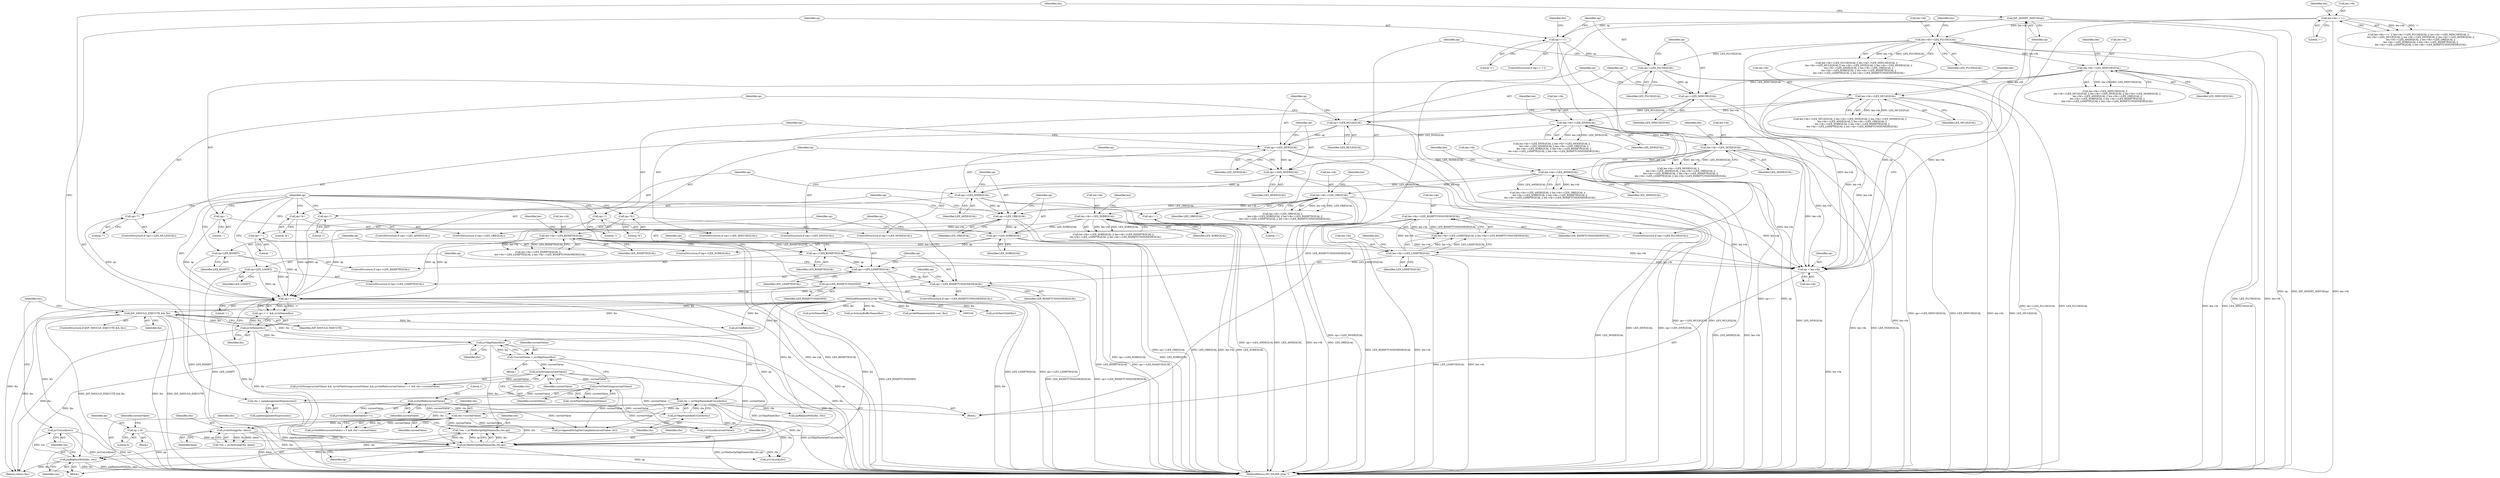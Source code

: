 digraph "0_Espruino_bf4416ab9129ee3afd56739ea4e3cd0da5484b6b@pointer" {
"1000378" [label="(Call,jsvUnLock(res))"];
"1000375" [label="(Call,jspReplaceWith(lhs, res))"];
"1000371" [label="(Call,jsvMathsOpSkipNames(lhs,rhs,op))"];
"1000330" [label="(Call,jsvSkipName(lhs))"];
"1000197" [label="(Call,JSP_SHOULD_EXECUTE && lhs)"];
"1000105" [label="(MethodParameterIn,JsVar *lhs)"];
"1000324" [label="(Call,jsvIsName(lhs))"];
"1000352" [label="(Call,jsvAsString(rhs, false))"];
"1000192" [label="(Call,rhs = jsvSkipNameAndUnLock(rhs))"];
"1000194" [label="(Call,jsvSkipNameAndUnLock(rhs))"];
"1000189" [label="(Call,rhs = jspeAssignmentExpression())"];
"1000345" [label="(Call,rhs!=currentValue)"];
"1000342" [label="(Call,jsvGetRefs(currentValue))"];
"1000338" [label="(Call,jsvIsFlatString(currentValue))"];
"1000334" [label="(Call,jsvIsString(currentValue))"];
"1000328" [label="(Call,*currentValue = jsvSkipName(lhs))"];
"1000360" [label="(Call,op = 0)"];
"1000321" [label="(Call,op=='+')"];
"1000308" [label="(Call,op=LEX_LSHIFT)"];
"1000252" [label="(Call,op='*')"];
"1000292" [label="(Call,op='^')"];
"1000268" [label="(Call,op='%')"];
"1000300" [label="(Call,op=LEX_RSHIFT)"];
"1000276" [label="(Call,op='&')"];
"1000260" [label="(Call,op='/')"];
"1000244" [label="(Call,op='-')"];
"1000313" [label="(Call,op==LEX_RSHIFTUNSIGNEDEQUAL)"];
"1000305" [label="(Call,op==LEX_LSHIFTEQUAL)"];
"1000297" [label="(Call,op==LEX_RSHIFTEQUAL)"];
"1000289" [label="(Call,op==LEX_XOREQUAL)"];
"1000281" [label="(Call,op==LEX_OREQUAL)"];
"1000273" [label="(Call,op==LEX_ANDEQUAL)"];
"1000265" [label="(Call,op==LEX_MODEQUAL)"];
"1000257" [label="(Call,op==LEX_DIVEQUAL)"];
"1000249" [label="(Call,op==LEX_MULEQUAL)"];
"1000241" [label="(Call,op==LEX_MINUSEQUAL)"];
"1000233" [label="(Call,op==LEX_PLUSEQUAL)"];
"1000202" [label="(Call,op=='=')"];
"1000187" [label="(Call,JSP_ASSERT_MATCH(op))"];
"1000182" [label="(Call,op = lex->tk)"];
"1000163" [label="(Call,lex->tk==LEX_RSHIFTEQUAL)"];
"1000157" [label="(Call,lex->tk==LEX_XOREQUAL)"];
"1000151" [label="(Call,lex->tk==LEX_OREQUAL)"];
"1000145" [label="(Call,lex->tk==LEX_ANDEQUAL)"];
"1000139" [label="(Call,lex->tk==LEX_MODEQUAL)"];
"1000133" [label="(Call,lex->tk==LEX_DIVEQUAL)"];
"1000127" [label="(Call,lex->tk==LEX_MULEQUAL)"];
"1000121" [label="(Call,lex->tk==LEX_MINUSEQUAL)"];
"1000115" [label="(Call,lex->tk==LEX_PLUSEQUAL)"];
"1000109" [label="(Call,lex->tk=='=')"];
"1000169" [label="(Call,lex->tk==LEX_LSHIFTEQUAL)"];
"1000174" [label="(Call,lex->tk==LEX_RSHIFTUNSIGNEDEQUAL)"];
"1000316" [label="(Call,op=LEX_RSHIFTUNSIGNED)"];
"1000236" [label="(Call,op='+')"];
"1000284" [label="(Call,op='|')"];
"1000369" [label="(Call,*res = jsvMathsOpSkipNames(lhs,rhs,op))"];
"1000292" [label="(Call,op='^')"];
"1000182" [label="(Call,op = lex->tk)"];
"1000242" [label="(Identifier,op)"];
"1000326" [label="(Block,)"];
"1000243" [label="(Identifier,LEX_MINUSEQUAL)"];
"1000128" [label="(Call,lex->tk)"];
"1000220" [label="(Call,jsvIsNewChild(lhs))"];
"1000315" [label="(Identifier,LEX_RSHIFTUNSIGNEDEQUAL)"];
"1000258" [label="(Identifier,op)"];
"1000362" [label="(Literal,0)"];
"1000314" [label="(Identifier,op)"];
"1000151" [label="(Call,lex->tk==LEX_OREQUAL)"];
"1000273" [label="(Call,op==LEX_ANDEQUAL)"];
"1000257" [label="(Call,op==LEX_DIVEQUAL)"];
"1000232" [label="(ControlStructure,if (op==LEX_PLUSEQUAL))"];
"1000137" [label="(Identifier,LEX_DIVEQUAL)"];
"1000270" [label="(Literal,'%')"];
"1000381" [label="(Identifier,rhs)"];
"1000373" [label="(Identifier,rhs)"];
"1000380" [label="(Call,jsvUnLock(rhs))"];
"1000301" [label="(Identifier,op)"];
"1000277" [label="(Identifier,op)"];
"1000141" [label="(Identifier,lex)"];
"1000117" [label="(Identifier,lex)"];
"1000210" [label="(Identifier,lhs)"];
"1000156" [label="(Call,lex->tk==LEX_XOREQUAL || lex->tk==LEX_RSHIFTEQUAL ||\n      lex->tk==LEX_LSHIFTEQUAL || lex->tk==LEX_RSHIFTUNSIGNEDEQUAL)"];
"1000290" [label="(Identifier,op)"];
"1000346" [label="(Identifier,rhs)"];
"1000211" [label="(Call,jsvIsName(lhs))"];
"1000146" [label="(Call,lex->tk)"];
"1000217" [label="(Call,jsvIsArrayBufferName(lhs))"];
"1000178" [label="(Identifier,LEX_RSHIFTUNSIGNEDEQUAL)"];
"1000240" [label="(ControlStructure,if (op==LEX_MINUSEQUAL))"];
"1000344" [label="(Literal,1)"];
"1000162" [label="(Call,lex->tk==LEX_RSHIFTEQUAL ||\n      lex->tk==LEX_LSHIFTEQUAL || lex->tk==LEX_RSHIFTUNSIGNEDEQUAL)"];
"1000265" [label="(Call,op==LEX_MODEQUAL)"];
"1000304" [label="(ControlStructure,if (op==LEX_LSHIFTEQUAL))"];
"1000275" [label="(Identifier,LEX_ANDEQUAL)"];
"1000233" [label="(Call,op==LEX_PLUSEQUAL)"];
"1000241" [label="(Call,op==LEX_MINUSEQUAL)"];
"1000116" [label="(Call,lex->tk)"];
"1000195" [label="(Identifier,rhs)"];
"1000115" [label="(Call,lex->tk==LEX_PLUSEQUAL)"];
"1000179" [label="(Block,)"];
"1000306" [label="(Identifier,op)"];
"1000176" [label="(Identifier,lex)"];
"1000313" [label="(Call,op==LEX_RSHIFTUNSIGNEDEQUAL)"];
"1000132" [label="(Call,lex->tk==LEX_DIVEQUAL || lex->tk==LEX_MODEQUAL ||\n      lex->tk==LEX_ANDEQUAL || lex->tk==LEX_OREQUAL ||\n      lex->tk==LEX_XOREQUAL || lex->tk==LEX_RSHIFTEQUAL ||\n      lex->tk==LEX_LSHIFTEQUAL || lex->tk==LEX_RSHIFTUNSIGNEDEQUAL)"];
"1000114" [label="(Call,lex->tk==LEX_PLUSEQUAL || lex->tk==LEX_MINUSEQUAL ||\n      lex->tk==LEX_MULEQUAL || lex->tk==LEX_DIVEQUAL || lex->tk==LEX_MODEQUAL ||\n      lex->tk==LEX_ANDEQUAL || lex->tk==LEX_OREQUAL ||\n      lex->tk==LEX_XOREQUAL || lex->tk==LEX_RSHIFTEQUAL ||\n      lex->tk==LEX_LSHIFTEQUAL || lex->tk==LEX_RSHIFTUNSIGNEDEQUAL)"];
"1000170" [label="(Call,lex->tk)"];
"1000145" [label="(Call,lex->tk==LEX_ANDEQUAL)"];
"1000209" [label="(Call,jsvGetRefs(lhs))"];
"1000234" [label="(Identifier,op)"];
"1000328" [label="(Call,*currentValue = jsvSkipName(lhs))"];
"1000379" [label="(Identifier,res)"];
"1000352" [label="(Call,jsvAsString(rhs, false))"];
"1000236" [label="(Call,op='+')"];
"1000123" [label="(Identifier,lex)"];
"1000227" [label="(Call,jspReplaceWith(lhs, rhs))"];
"1000144" [label="(Call,lex->tk==LEX_ANDEQUAL || lex->tk==LEX_OREQUAL ||\n      lex->tk==LEX_XOREQUAL || lex->tk==LEX_RSHIFTEQUAL ||\n      lex->tk==LEX_LSHIFTEQUAL || lex->tk==LEX_RSHIFTUNSIGNEDEQUAL)"];
"1000325" [label="(Identifier,lhs)"];
"1000126" [label="(Call,lex->tk==LEX_MULEQUAL || lex->tk==LEX_DIVEQUAL || lex->tk==LEX_MODEQUAL ||\n      lex->tk==LEX_ANDEQUAL || lex->tk==LEX_OREQUAL ||\n      lex->tk==LEX_XOREQUAL || lex->tk==LEX_RSHIFTEQUAL ||\n      lex->tk==LEX_LSHIFTEQUAL || lex->tk==LEX_RSHIFTUNSIGNEDEQUAL)"];
"1000321" [label="(Call,op=='+')"];
"1000334" [label="(Call,jsvIsString(currentValue))"];
"1000335" [label="(Identifier,currentValue)"];
"1000367" [label="(Block,)"];
"1000252" [label="(Call,op='*')"];
"1000371" [label="(Call,jsvMathsOpSkipNames(lhs,rhs,op))"];
"1000331" [label="(Identifier,lhs)"];
"1000256" [label="(ControlStructure,if (op==LEX_DIVEQUAL))"];
"1000297" [label="(Call,op==LEX_RSHIFTEQUAL)"];
"1000291" [label="(Identifier,LEX_XOREQUAL)"];
"1000167" [label="(Identifier,LEX_RSHIFTEQUAL)"];
"1000143" [label="(Identifier,LEX_MODEQUAL)"];
"1000248" [label="(ControlStructure,if (op==LEX_MULEQUAL))"];
"1000109" [label="(Call,lex->tk=='=')"];
"1000171" [label="(Identifier,lex)"];
"1000323" [label="(Literal,'+')"];
"1000189" [label="(Call,rhs = jspeAssignmentExpression())"];
"1000251" [label="(Identifier,LEX_MULEQUAL)"];
"1000340" [label="(Call,jsvGetRefs(currentValue)==1 && rhs!=currentValue)"];
"1000120" [label="(Call,lex->tk==LEX_MINUSEQUAL ||\n      lex->tk==LEX_MULEQUAL || lex->tk==LEX_DIVEQUAL || lex->tk==LEX_MODEQUAL ||\n      lex->tk==LEX_ANDEQUAL || lex->tk==LEX_OREQUAL ||\n      lex->tk==LEX_XOREQUAL || lex->tk==LEX_RSHIFTEQUAL ||\n      lex->tk==LEX_LSHIFTEQUAL || lex->tk==LEX_RSHIFTUNSIGNEDEQUAL)"];
"1000161" [label="(Identifier,LEX_XOREQUAL)"];
"1000164" [label="(Call,lex->tk)"];
"1000119" [label="(Identifier,LEX_PLUSEQUAL)"];
"1000309" [label="(Identifier,op)"];
"1000308" [label="(Call,op=LEX_LSHIFT)"];
"1000169" [label="(Call,lex->tk==LEX_LSHIFTEQUAL)"];
"1000264" [label="(ControlStructure,if (op==LEX_MODEQUAL))"];
"1000245" [label="(Identifier,op)"];
"1000375" [label="(Call,jspReplaceWith(lhs, res))"];
"1000341" [label="(Call,jsvGetRefs(currentValue)==1)"];
"1000168" [label="(Call,lex->tk==LEX_LSHIFTEQUAL || lex->tk==LEX_RSHIFTUNSIGNEDEQUAL)"];
"1000149" [label="(Identifier,LEX_ANDEQUAL)"];
"1000244" [label="(Call,op='-')"];
"1000272" [label="(ControlStructure,if (op==LEX_ANDEQUAL))"];
"1000288" [label="(ControlStructure,if (op==LEX_XOREQUAL))"];
"1000192" [label="(Call,rhs = jsvSkipNameAndUnLock(rhs))"];
"1000343" [label="(Identifier,currentValue)"];
"1000260" [label="(Call,op='/')"];
"1000361" [label="(Identifier,op)"];
"1000378" [label="(Call,jsvUnLock(res))"];
"1000310" [label="(Identifier,LEX_LSHIFT)"];
"1000318" [label="(Identifier,LEX_RSHIFTUNSIGNED)"];
"1000296" [label="(ControlStructure,if (op==LEX_RSHIFTEQUAL))"];
"1000285" [label="(Identifier,op)"];
"1000348" [label="(Block,)"];
"1000175" [label="(Call,lex->tk)"];
"1000250" [label="(Identifier,op)"];
"1000370" [label="(Identifier,res)"];
"1000330" [label="(Call,jsvSkipName(lhs))"];
"1000345" [label="(Call,rhs!=currentValue)"];
"1000122" [label="(Call,lex->tk)"];
"1000281" [label="(Call,op==LEX_OREQUAL)"];
"1000294" [label="(Literal,'^')"];
"1000360" [label="(Call,op = 0)"];
"1000372" [label="(Identifier,lhs)"];
"1000222" [label="(Call,jsvAddName(execInfo.root, lhs))"];
"1000249" [label="(Call,op==LEX_MULEQUAL)"];
"1000157" [label="(Call,lex->tk==LEX_XOREQUAL)"];
"1000155" [label="(Identifier,LEX_OREQUAL)"];
"1000204" [label="(Literal,'=')"];
"1000110" [label="(Call,lex->tk)"];
"1000305" [label="(Call,op==LEX_LSHIFTEQUAL)"];
"1000190" [label="(Identifier,rhs)"];
"1000337" [label="(Call,!jsvIsFlatString(currentValue))"];
"1000147" [label="(Identifier,lex)"];
"1000108" [label="(Call,lex->tk=='=' || lex->tk==LEX_PLUSEQUAL || lex->tk==LEX_MINUSEQUAL ||\n      lex->tk==LEX_MULEQUAL || lex->tk==LEX_DIVEQUAL || lex->tk==LEX_MODEQUAL ||\n      lex->tk==LEX_ANDEQUAL || lex->tk==LEX_OREQUAL ||\n      lex->tk==LEX_XOREQUAL || lex->tk==LEX_RSHIFTEQUAL ||\n      lex->tk==LEX_LSHIFTEQUAL || lex->tk==LEX_RSHIFTUNSIGNEDEQUAL)"];
"1000354" [label="(Identifier,false)"];
"1000289" [label="(Call,op==LEX_XOREQUAL)"];
"1000320" [label="(Call,op=='+' && jsvIsName(lhs))"];
"1000376" [label="(Identifier,lhs)"];
"1000299" [label="(Identifier,LEX_RSHIFTEQUAL)"];
"1000183" [label="(Identifier,op)"];
"1000300" [label="(Call,op=LEX_RSHIFT)"];
"1000133" [label="(Call,lex->tk==LEX_DIVEQUAL)"];
"1000153" [label="(Identifier,lex)"];
"1000131" [label="(Identifier,LEX_MULEQUAL)"];
"1000127" [label="(Call,lex->tk==LEX_MULEQUAL)"];
"1000282" [label="(Identifier,op)"];
"1000347" [label="(Identifier,currentValue)"];
"1000329" [label="(Identifier,currentValue)"];
"1000253" [label="(Identifier,op)"];
"1000338" [label="(Call,jsvIsFlatString(currentValue))"];
"1000269" [label="(Identifier,op)"];
"1000268" [label="(Call,op='%')"];
"1000283" [label="(Identifier,LEX_OREQUAL)"];
"1000274" [label="(Identifier,op)"];
"1000280" [label="(ControlStructure,if (op==LEX_OREQUAL))"];
"1000174" [label="(Call,lex->tk==LEX_RSHIFTUNSIGNEDEQUAL)"];
"1000152" [label="(Call,lex->tk)"];
"1000134" [label="(Call,lex->tk)"];
"1000276" [label="(Call,op='&')"];
"1000317" [label="(Identifier,op)"];
"1000105" [label="(MethodParameterIn,JsVar *lhs)"];
"1000150" [label="(Call,lex->tk==LEX_OREQUAL ||\n      lex->tk==LEX_XOREQUAL || lex->tk==LEX_RSHIFTEQUAL ||\n      lex->tk==LEX_LSHIFTEQUAL || lex->tk==LEX_RSHIFTUNSIGNEDEQUAL)"];
"1000259" [label="(Identifier,LEX_DIVEQUAL)"];
"1000158" [label="(Call,lex->tk)"];
"1000262" [label="(Literal,'/')"];
"1000121" [label="(Call,lex->tk==LEX_MINUSEQUAL)"];
"1000384" [label="(MethodReturn,NO_INLINE JsVar *)"];
"1000342" [label="(Call,jsvGetRefs(currentValue))"];
"1000324" [label="(Call,jsvIsName(lhs))"];
"1000364" [label="(Identifier,currentValue)"];
"1000369" [label="(Call,*res = jsvMathsOpSkipNames(lhs,rhs,op))"];
"1000254" [label="(Literal,'*')"];
"1000278" [label="(Literal,'&')"];
"1000197" [label="(Call,JSP_SHOULD_EXECUTE && lhs)"];
"1000139" [label="(Call,lex->tk==LEX_MODEQUAL)"];
"1000188" [label="(Identifier,op)"];
"1000382" [label="(Return,return lhs;)"];
"1000198" [label="(Identifier,JSP_SHOULD_EXECUTE)"];
"1000307" [label="(Identifier,LEX_LSHIFTEQUAL)"];
"1000196" [label="(ControlStructure,if (JSP_SHOULD_EXECUTE && lhs))"];
"1000355" [label="(Call,jsvAppendStringVarComplete(currentValue, str))"];
"1000374" [label="(Identifier,op)"];
"1000316" [label="(Call,op=LEX_RSHIFTUNSIGNED)"];
"1000246" [label="(Literal,'-')"];
"1000267" [label="(Identifier,LEX_MODEQUAL)"];
"1000191" [label="(Call,jspeAssignmentExpression())"];
"1000194" [label="(Call,jsvSkipNameAndUnLock(rhs))"];
"1000284" [label="(Call,op='|')"];
"1000140" [label="(Call,lex->tk)"];
"1000165" [label="(Identifier,lex)"];
"1000286" [label="(Literal,'|')"];
"1000113" [label="(Literal,'=')"];
"1000184" [label="(Call,lex->tk)"];
"1000353" [label="(Identifier,rhs)"];
"1000138" [label="(Call,lex->tk==LEX_MODEQUAL ||\n      lex->tk==LEX_ANDEQUAL || lex->tk==LEX_OREQUAL ||\n      lex->tk==LEX_XOREQUAL || lex->tk==LEX_RSHIFTEQUAL ||\n      lex->tk==LEX_LSHIFTEQUAL || lex->tk==LEX_RSHIFTUNSIGNEDEQUAL)"];
"1000135" [label="(Identifier,lex)"];
"1000203" [label="(Identifier,op)"];
"1000298" [label="(Identifier,op)"];
"1000312" [label="(ControlStructure,if (op==LEX_RSHIFTUNSIGNEDEQUAL))"];
"1000237" [label="(Identifier,op)"];
"1000129" [label="(Identifier,lex)"];
"1000266" [label="(Identifier,op)"];
"1000159" [label="(Identifier,lex)"];
"1000187" [label="(Call,JSP_ASSERT_MATCH(op))"];
"1000125" [label="(Identifier,LEX_MINUSEQUAL)"];
"1000377" [label="(Identifier,res)"];
"1000293" [label="(Identifier,op)"];
"1000322" [label="(Identifier,op)"];
"1000163" [label="(Call,lex->tk==LEX_RSHIFTEQUAL)"];
"1000235" [label="(Identifier,LEX_PLUSEQUAL)"];
"1000202" [label="(Call,op=='=')"];
"1000350" [label="(Call,*str = jsvAsString(rhs, false))"];
"1000238" [label="(Literal,'+')"];
"1000201" [label="(ControlStructure,if (op=='='))"];
"1000261" [label="(Identifier,op)"];
"1000333" [label="(Call,jsvIsString(currentValue) && !jsvIsFlatString(currentValue) && jsvGetRefs(currentValue)==1 && rhs!=currentValue)"];
"1000173" [label="(Identifier,LEX_LSHIFTEQUAL)"];
"1000339" [label="(Identifier,currentValue)"];
"1000199" [label="(Identifier,lhs)"];
"1000193" [label="(Identifier,rhs)"];
"1000363" [label="(Call,jsvUnLock(currentValue))"];
"1000302" [label="(Identifier,LEX_RSHIFT)"];
"1000378" -> "1000367"  [label="AST: "];
"1000378" -> "1000379"  [label="CFG: "];
"1000379" -> "1000378"  [label="AST: "];
"1000381" -> "1000378"  [label="CFG: "];
"1000378" -> "1000384"  [label="DDG: res"];
"1000378" -> "1000384"  [label="DDG: jsvUnLock(res)"];
"1000375" -> "1000378"  [label="DDG: res"];
"1000375" -> "1000367"  [label="AST: "];
"1000375" -> "1000377"  [label="CFG: "];
"1000376" -> "1000375"  [label="AST: "];
"1000377" -> "1000375"  [label="AST: "];
"1000379" -> "1000375"  [label="CFG: "];
"1000375" -> "1000384"  [label="DDG: lhs"];
"1000375" -> "1000384"  [label="DDG: jspReplaceWith(lhs, res)"];
"1000371" -> "1000375"  [label="DDG: lhs"];
"1000105" -> "1000375"  [label="DDG: lhs"];
"1000369" -> "1000375"  [label="DDG: res"];
"1000375" -> "1000382"  [label="DDG: lhs"];
"1000371" -> "1000369"  [label="AST: "];
"1000371" -> "1000374"  [label="CFG: "];
"1000372" -> "1000371"  [label="AST: "];
"1000373" -> "1000371"  [label="AST: "];
"1000374" -> "1000371"  [label="AST: "];
"1000369" -> "1000371"  [label="CFG: "];
"1000371" -> "1000384"  [label="DDG: op"];
"1000371" -> "1000369"  [label="DDG: lhs"];
"1000371" -> "1000369"  [label="DDG: rhs"];
"1000371" -> "1000369"  [label="DDG: op"];
"1000330" -> "1000371"  [label="DDG: lhs"];
"1000197" -> "1000371"  [label="DDG: lhs"];
"1000324" -> "1000371"  [label="DDG: lhs"];
"1000105" -> "1000371"  [label="DDG: lhs"];
"1000352" -> "1000371"  [label="DDG: rhs"];
"1000192" -> "1000371"  [label="DDG: rhs"];
"1000345" -> "1000371"  [label="DDG: rhs"];
"1000360" -> "1000371"  [label="DDG: op"];
"1000321" -> "1000371"  [label="DDG: op"];
"1000371" -> "1000380"  [label="DDG: rhs"];
"1000330" -> "1000328"  [label="AST: "];
"1000330" -> "1000331"  [label="CFG: "];
"1000331" -> "1000330"  [label="AST: "];
"1000328" -> "1000330"  [label="CFG: "];
"1000330" -> "1000384"  [label="DDG: lhs"];
"1000330" -> "1000328"  [label="DDG: lhs"];
"1000197" -> "1000330"  [label="DDG: lhs"];
"1000324" -> "1000330"  [label="DDG: lhs"];
"1000105" -> "1000330"  [label="DDG: lhs"];
"1000330" -> "1000382"  [label="DDG: lhs"];
"1000197" -> "1000196"  [label="AST: "];
"1000197" -> "1000198"  [label="CFG: "];
"1000197" -> "1000199"  [label="CFG: "];
"1000198" -> "1000197"  [label="AST: "];
"1000199" -> "1000197"  [label="AST: "];
"1000203" -> "1000197"  [label="CFG: "];
"1000381" -> "1000197"  [label="CFG: "];
"1000197" -> "1000384"  [label="DDG: JSP_SHOULD_EXECUTE && lhs"];
"1000197" -> "1000384"  [label="DDG: lhs"];
"1000197" -> "1000384"  [label="DDG: JSP_SHOULD_EXECUTE"];
"1000105" -> "1000197"  [label="DDG: lhs"];
"1000197" -> "1000209"  [label="DDG: lhs"];
"1000197" -> "1000324"  [label="DDG: lhs"];
"1000197" -> "1000382"  [label="DDG: lhs"];
"1000105" -> "1000104"  [label="AST: "];
"1000105" -> "1000384"  [label="DDG: lhs"];
"1000105" -> "1000209"  [label="DDG: lhs"];
"1000105" -> "1000211"  [label="DDG: lhs"];
"1000105" -> "1000217"  [label="DDG: lhs"];
"1000105" -> "1000220"  [label="DDG: lhs"];
"1000105" -> "1000222"  [label="DDG: lhs"];
"1000105" -> "1000227"  [label="DDG: lhs"];
"1000105" -> "1000324"  [label="DDG: lhs"];
"1000105" -> "1000382"  [label="DDG: lhs"];
"1000324" -> "1000320"  [label="AST: "];
"1000324" -> "1000325"  [label="CFG: "];
"1000325" -> "1000324"  [label="AST: "];
"1000320" -> "1000324"  [label="CFG: "];
"1000324" -> "1000384"  [label="DDG: lhs"];
"1000324" -> "1000320"  [label="DDG: lhs"];
"1000324" -> "1000382"  [label="DDG: lhs"];
"1000352" -> "1000350"  [label="AST: "];
"1000352" -> "1000354"  [label="CFG: "];
"1000353" -> "1000352"  [label="AST: "];
"1000354" -> "1000352"  [label="AST: "];
"1000350" -> "1000352"  [label="CFG: "];
"1000352" -> "1000384"  [label="DDG: false"];
"1000352" -> "1000350"  [label="DDG: rhs"];
"1000352" -> "1000350"  [label="DDG: false"];
"1000192" -> "1000352"  [label="DDG: rhs"];
"1000345" -> "1000352"  [label="DDG: rhs"];
"1000352" -> "1000380"  [label="DDG: rhs"];
"1000192" -> "1000179"  [label="AST: "];
"1000192" -> "1000194"  [label="CFG: "];
"1000193" -> "1000192"  [label="AST: "];
"1000194" -> "1000192"  [label="AST: "];
"1000198" -> "1000192"  [label="CFG: "];
"1000192" -> "1000384"  [label="DDG: jsvSkipNameAndUnLock(rhs)"];
"1000194" -> "1000192"  [label="DDG: rhs"];
"1000192" -> "1000227"  [label="DDG: rhs"];
"1000192" -> "1000345"  [label="DDG: rhs"];
"1000192" -> "1000380"  [label="DDG: rhs"];
"1000194" -> "1000195"  [label="CFG: "];
"1000195" -> "1000194"  [label="AST: "];
"1000189" -> "1000194"  [label="DDG: rhs"];
"1000189" -> "1000179"  [label="AST: "];
"1000189" -> "1000191"  [label="CFG: "];
"1000190" -> "1000189"  [label="AST: "];
"1000191" -> "1000189"  [label="AST: "];
"1000193" -> "1000189"  [label="CFG: "];
"1000189" -> "1000384"  [label="DDG: jspeAssignmentExpression()"];
"1000345" -> "1000340"  [label="AST: "];
"1000345" -> "1000347"  [label="CFG: "];
"1000346" -> "1000345"  [label="AST: "];
"1000347" -> "1000345"  [label="AST: "];
"1000340" -> "1000345"  [label="CFG: "];
"1000345" -> "1000340"  [label="DDG: rhs"];
"1000345" -> "1000340"  [label="DDG: currentValue"];
"1000342" -> "1000345"  [label="DDG: currentValue"];
"1000345" -> "1000355"  [label="DDG: currentValue"];
"1000345" -> "1000363"  [label="DDG: currentValue"];
"1000345" -> "1000380"  [label="DDG: rhs"];
"1000342" -> "1000341"  [label="AST: "];
"1000342" -> "1000343"  [label="CFG: "];
"1000343" -> "1000342"  [label="AST: "];
"1000344" -> "1000342"  [label="CFG: "];
"1000342" -> "1000341"  [label="DDG: currentValue"];
"1000338" -> "1000342"  [label="DDG: currentValue"];
"1000342" -> "1000355"  [label="DDG: currentValue"];
"1000342" -> "1000363"  [label="DDG: currentValue"];
"1000338" -> "1000337"  [label="AST: "];
"1000338" -> "1000339"  [label="CFG: "];
"1000339" -> "1000338"  [label="AST: "];
"1000337" -> "1000338"  [label="CFG: "];
"1000338" -> "1000337"  [label="DDG: currentValue"];
"1000334" -> "1000338"  [label="DDG: currentValue"];
"1000338" -> "1000355"  [label="DDG: currentValue"];
"1000338" -> "1000363"  [label="DDG: currentValue"];
"1000334" -> "1000333"  [label="AST: "];
"1000334" -> "1000335"  [label="CFG: "];
"1000335" -> "1000334"  [label="AST: "];
"1000339" -> "1000334"  [label="CFG: "];
"1000333" -> "1000334"  [label="CFG: "];
"1000334" -> "1000333"  [label="DDG: currentValue"];
"1000328" -> "1000334"  [label="DDG: currentValue"];
"1000334" -> "1000355"  [label="DDG: currentValue"];
"1000334" -> "1000363"  [label="DDG: currentValue"];
"1000328" -> "1000326"  [label="AST: "];
"1000329" -> "1000328"  [label="AST: "];
"1000335" -> "1000328"  [label="CFG: "];
"1000328" -> "1000384"  [label="DDG: jsvSkipName(lhs)"];
"1000360" -> "1000348"  [label="AST: "];
"1000360" -> "1000362"  [label="CFG: "];
"1000361" -> "1000360"  [label="AST: "];
"1000362" -> "1000360"  [label="AST: "];
"1000364" -> "1000360"  [label="CFG: "];
"1000360" -> "1000384"  [label="DDG: op"];
"1000321" -> "1000320"  [label="AST: "];
"1000321" -> "1000323"  [label="CFG: "];
"1000322" -> "1000321"  [label="AST: "];
"1000323" -> "1000321"  [label="AST: "];
"1000325" -> "1000321"  [label="CFG: "];
"1000320" -> "1000321"  [label="CFG: "];
"1000321" -> "1000384"  [label="DDG: op"];
"1000321" -> "1000320"  [label="DDG: op"];
"1000321" -> "1000320"  [label="DDG: '+'"];
"1000308" -> "1000321"  [label="DDG: op"];
"1000252" -> "1000321"  [label="DDG: op"];
"1000292" -> "1000321"  [label="DDG: op"];
"1000268" -> "1000321"  [label="DDG: op"];
"1000300" -> "1000321"  [label="DDG: op"];
"1000276" -> "1000321"  [label="DDG: op"];
"1000260" -> "1000321"  [label="DDG: op"];
"1000244" -> "1000321"  [label="DDG: op"];
"1000313" -> "1000321"  [label="DDG: op"];
"1000316" -> "1000321"  [label="DDG: op"];
"1000236" -> "1000321"  [label="DDG: op"];
"1000284" -> "1000321"  [label="DDG: op"];
"1000308" -> "1000304"  [label="AST: "];
"1000308" -> "1000310"  [label="CFG: "];
"1000309" -> "1000308"  [label="AST: "];
"1000310" -> "1000308"  [label="AST: "];
"1000322" -> "1000308"  [label="CFG: "];
"1000308" -> "1000384"  [label="DDG: LEX_LSHIFT"];
"1000252" -> "1000248"  [label="AST: "];
"1000252" -> "1000254"  [label="CFG: "];
"1000253" -> "1000252"  [label="AST: "];
"1000254" -> "1000252"  [label="AST: "];
"1000322" -> "1000252"  [label="CFG: "];
"1000292" -> "1000288"  [label="AST: "];
"1000292" -> "1000294"  [label="CFG: "];
"1000293" -> "1000292"  [label="AST: "];
"1000294" -> "1000292"  [label="AST: "];
"1000322" -> "1000292"  [label="CFG: "];
"1000268" -> "1000264"  [label="AST: "];
"1000268" -> "1000270"  [label="CFG: "];
"1000269" -> "1000268"  [label="AST: "];
"1000270" -> "1000268"  [label="AST: "];
"1000322" -> "1000268"  [label="CFG: "];
"1000300" -> "1000296"  [label="AST: "];
"1000300" -> "1000302"  [label="CFG: "];
"1000301" -> "1000300"  [label="AST: "];
"1000302" -> "1000300"  [label="AST: "];
"1000322" -> "1000300"  [label="CFG: "];
"1000300" -> "1000384"  [label="DDG: LEX_RSHIFT"];
"1000276" -> "1000272"  [label="AST: "];
"1000276" -> "1000278"  [label="CFG: "];
"1000277" -> "1000276"  [label="AST: "];
"1000278" -> "1000276"  [label="AST: "];
"1000322" -> "1000276"  [label="CFG: "];
"1000260" -> "1000256"  [label="AST: "];
"1000260" -> "1000262"  [label="CFG: "];
"1000261" -> "1000260"  [label="AST: "];
"1000262" -> "1000260"  [label="AST: "];
"1000322" -> "1000260"  [label="CFG: "];
"1000244" -> "1000240"  [label="AST: "];
"1000244" -> "1000246"  [label="CFG: "];
"1000245" -> "1000244"  [label="AST: "];
"1000246" -> "1000244"  [label="AST: "];
"1000322" -> "1000244"  [label="CFG: "];
"1000313" -> "1000312"  [label="AST: "];
"1000313" -> "1000315"  [label="CFG: "];
"1000314" -> "1000313"  [label="AST: "];
"1000315" -> "1000313"  [label="AST: "];
"1000317" -> "1000313"  [label="CFG: "];
"1000322" -> "1000313"  [label="CFG: "];
"1000313" -> "1000384"  [label="DDG: LEX_RSHIFTUNSIGNEDEQUAL"];
"1000313" -> "1000384"  [label="DDG: op==LEX_RSHIFTUNSIGNEDEQUAL"];
"1000305" -> "1000313"  [label="DDG: op"];
"1000174" -> "1000313"  [label="DDG: LEX_RSHIFTUNSIGNEDEQUAL"];
"1000305" -> "1000304"  [label="AST: "];
"1000305" -> "1000307"  [label="CFG: "];
"1000306" -> "1000305"  [label="AST: "];
"1000307" -> "1000305"  [label="AST: "];
"1000309" -> "1000305"  [label="CFG: "];
"1000314" -> "1000305"  [label="CFG: "];
"1000305" -> "1000384"  [label="DDG: op==LEX_LSHIFTEQUAL"];
"1000305" -> "1000384"  [label="DDG: LEX_LSHIFTEQUAL"];
"1000297" -> "1000305"  [label="DDG: op"];
"1000169" -> "1000305"  [label="DDG: LEX_LSHIFTEQUAL"];
"1000297" -> "1000296"  [label="AST: "];
"1000297" -> "1000299"  [label="CFG: "];
"1000298" -> "1000297"  [label="AST: "];
"1000299" -> "1000297"  [label="AST: "];
"1000301" -> "1000297"  [label="CFG: "];
"1000306" -> "1000297"  [label="CFG: "];
"1000297" -> "1000384"  [label="DDG: op==LEX_RSHIFTEQUAL"];
"1000297" -> "1000384"  [label="DDG: LEX_RSHIFTEQUAL"];
"1000289" -> "1000297"  [label="DDG: op"];
"1000163" -> "1000297"  [label="DDG: LEX_RSHIFTEQUAL"];
"1000289" -> "1000288"  [label="AST: "];
"1000289" -> "1000291"  [label="CFG: "];
"1000290" -> "1000289"  [label="AST: "];
"1000291" -> "1000289"  [label="AST: "];
"1000293" -> "1000289"  [label="CFG: "];
"1000298" -> "1000289"  [label="CFG: "];
"1000289" -> "1000384"  [label="DDG: LEX_XOREQUAL"];
"1000289" -> "1000384"  [label="DDG: op==LEX_XOREQUAL"];
"1000281" -> "1000289"  [label="DDG: op"];
"1000157" -> "1000289"  [label="DDG: LEX_XOREQUAL"];
"1000281" -> "1000280"  [label="AST: "];
"1000281" -> "1000283"  [label="CFG: "];
"1000282" -> "1000281"  [label="AST: "];
"1000283" -> "1000281"  [label="AST: "];
"1000285" -> "1000281"  [label="CFG: "];
"1000290" -> "1000281"  [label="CFG: "];
"1000281" -> "1000384"  [label="DDG: op==LEX_OREQUAL"];
"1000281" -> "1000384"  [label="DDG: LEX_OREQUAL"];
"1000273" -> "1000281"  [label="DDG: op"];
"1000151" -> "1000281"  [label="DDG: LEX_OREQUAL"];
"1000273" -> "1000272"  [label="AST: "];
"1000273" -> "1000275"  [label="CFG: "];
"1000274" -> "1000273"  [label="AST: "];
"1000275" -> "1000273"  [label="AST: "];
"1000277" -> "1000273"  [label="CFG: "];
"1000282" -> "1000273"  [label="CFG: "];
"1000273" -> "1000384"  [label="DDG: LEX_ANDEQUAL"];
"1000273" -> "1000384"  [label="DDG: op==LEX_ANDEQUAL"];
"1000265" -> "1000273"  [label="DDG: op"];
"1000145" -> "1000273"  [label="DDG: LEX_ANDEQUAL"];
"1000265" -> "1000264"  [label="AST: "];
"1000265" -> "1000267"  [label="CFG: "];
"1000266" -> "1000265"  [label="AST: "];
"1000267" -> "1000265"  [label="AST: "];
"1000269" -> "1000265"  [label="CFG: "];
"1000274" -> "1000265"  [label="CFG: "];
"1000265" -> "1000384"  [label="DDG: op==LEX_MODEQUAL"];
"1000265" -> "1000384"  [label="DDG: LEX_MODEQUAL"];
"1000257" -> "1000265"  [label="DDG: op"];
"1000139" -> "1000265"  [label="DDG: LEX_MODEQUAL"];
"1000257" -> "1000256"  [label="AST: "];
"1000257" -> "1000259"  [label="CFG: "];
"1000258" -> "1000257"  [label="AST: "];
"1000259" -> "1000257"  [label="AST: "];
"1000261" -> "1000257"  [label="CFG: "];
"1000266" -> "1000257"  [label="CFG: "];
"1000257" -> "1000384"  [label="DDG: LEX_DIVEQUAL"];
"1000257" -> "1000384"  [label="DDG: op==LEX_DIVEQUAL"];
"1000249" -> "1000257"  [label="DDG: op"];
"1000133" -> "1000257"  [label="DDG: LEX_DIVEQUAL"];
"1000249" -> "1000248"  [label="AST: "];
"1000249" -> "1000251"  [label="CFG: "];
"1000250" -> "1000249"  [label="AST: "];
"1000251" -> "1000249"  [label="AST: "];
"1000253" -> "1000249"  [label="CFG: "];
"1000258" -> "1000249"  [label="CFG: "];
"1000249" -> "1000384"  [label="DDG: LEX_MULEQUAL"];
"1000249" -> "1000384"  [label="DDG: op==LEX_MULEQUAL"];
"1000241" -> "1000249"  [label="DDG: op"];
"1000127" -> "1000249"  [label="DDG: LEX_MULEQUAL"];
"1000241" -> "1000240"  [label="AST: "];
"1000241" -> "1000243"  [label="CFG: "];
"1000242" -> "1000241"  [label="AST: "];
"1000243" -> "1000241"  [label="AST: "];
"1000245" -> "1000241"  [label="CFG: "];
"1000250" -> "1000241"  [label="CFG: "];
"1000241" -> "1000384"  [label="DDG: op==LEX_MINUSEQUAL"];
"1000241" -> "1000384"  [label="DDG: LEX_MINUSEQUAL"];
"1000233" -> "1000241"  [label="DDG: op"];
"1000121" -> "1000241"  [label="DDG: LEX_MINUSEQUAL"];
"1000233" -> "1000232"  [label="AST: "];
"1000233" -> "1000235"  [label="CFG: "];
"1000234" -> "1000233"  [label="AST: "];
"1000235" -> "1000233"  [label="AST: "];
"1000237" -> "1000233"  [label="CFG: "];
"1000242" -> "1000233"  [label="CFG: "];
"1000233" -> "1000384"  [label="DDG: op==LEX_PLUSEQUAL"];
"1000233" -> "1000384"  [label="DDG: LEX_PLUSEQUAL"];
"1000202" -> "1000233"  [label="DDG: op"];
"1000115" -> "1000233"  [label="DDG: LEX_PLUSEQUAL"];
"1000202" -> "1000201"  [label="AST: "];
"1000202" -> "1000204"  [label="CFG: "];
"1000203" -> "1000202"  [label="AST: "];
"1000204" -> "1000202"  [label="AST: "];
"1000210" -> "1000202"  [label="CFG: "];
"1000234" -> "1000202"  [label="CFG: "];
"1000202" -> "1000384"  [label="DDG: op"];
"1000202" -> "1000384"  [label="DDG: op=='='"];
"1000187" -> "1000202"  [label="DDG: op"];
"1000187" -> "1000179"  [label="AST: "];
"1000187" -> "1000188"  [label="CFG: "];
"1000188" -> "1000187"  [label="AST: "];
"1000190" -> "1000187"  [label="CFG: "];
"1000187" -> "1000384"  [label="DDG: op"];
"1000187" -> "1000384"  [label="DDG: JSP_ASSERT_MATCH(op)"];
"1000182" -> "1000187"  [label="DDG: op"];
"1000182" -> "1000179"  [label="AST: "];
"1000182" -> "1000184"  [label="CFG: "];
"1000183" -> "1000182"  [label="AST: "];
"1000184" -> "1000182"  [label="AST: "];
"1000188" -> "1000182"  [label="CFG: "];
"1000182" -> "1000384"  [label="DDG: lex->tk"];
"1000163" -> "1000182"  [label="DDG: lex->tk"];
"1000109" -> "1000182"  [label="DDG: lex->tk"];
"1000121" -> "1000182"  [label="DDG: lex->tk"];
"1000169" -> "1000182"  [label="DDG: lex->tk"];
"1000127" -> "1000182"  [label="DDG: lex->tk"];
"1000145" -> "1000182"  [label="DDG: lex->tk"];
"1000115" -> "1000182"  [label="DDG: lex->tk"];
"1000174" -> "1000182"  [label="DDG: lex->tk"];
"1000139" -> "1000182"  [label="DDG: lex->tk"];
"1000151" -> "1000182"  [label="DDG: lex->tk"];
"1000157" -> "1000182"  [label="DDG: lex->tk"];
"1000133" -> "1000182"  [label="DDG: lex->tk"];
"1000163" -> "1000162"  [label="AST: "];
"1000163" -> "1000167"  [label="CFG: "];
"1000164" -> "1000163"  [label="AST: "];
"1000167" -> "1000163"  [label="AST: "];
"1000171" -> "1000163"  [label="CFG: "];
"1000162" -> "1000163"  [label="CFG: "];
"1000163" -> "1000384"  [label="DDG: lex->tk"];
"1000163" -> "1000384"  [label="DDG: LEX_RSHIFTEQUAL"];
"1000163" -> "1000162"  [label="DDG: lex->tk"];
"1000163" -> "1000162"  [label="DDG: LEX_RSHIFTEQUAL"];
"1000157" -> "1000163"  [label="DDG: lex->tk"];
"1000163" -> "1000169"  [label="DDG: lex->tk"];
"1000157" -> "1000156"  [label="AST: "];
"1000157" -> "1000161"  [label="CFG: "];
"1000158" -> "1000157"  [label="AST: "];
"1000161" -> "1000157"  [label="AST: "];
"1000165" -> "1000157"  [label="CFG: "];
"1000156" -> "1000157"  [label="CFG: "];
"1000157" -> "1000384"  [label="DDG: lex->tk"];
"1000157" -> "1000384"  [label="DDG: LEX_XOREQUAL"];
"1000157" -> "1000156"  [label="DDG: lex->tk"];
"1000157" -> "1000156"  [label="DDG: LEX_XOREQUAL"];
"1000151" -> "1000157"  [label="DDG: lex->tk"];
"1000151" -> "1000150"  [label="AST: "];
"1000151" -> "1000155"  [label="CFG: "];
"1000152" -> "1000151"  [label="AST: "];
"1000155" -> "1000151"  [label="AST: "];
"1000159" -> "1000151"  [label="CFG: "];
"1000150" -> "1000151"  [label="CFG: "];
"1000151" -> "1000384"  [label="DDG: lex->tk"];
"1000151" -> "1000384"  [label="DDG: LEX_OREQUAL"];
"1000151" -> "1000150"  [label="DDG: lex->tk"];
"1000151" -> "1000150"  [label="DDG: LEX_OREQUAL"];
"1000145" -> "1000151"  [label="DDG: lex->tk"];
"1000145" -> "1000144"  [label="AST: "];
"1000145" -> "1000149"  [label="CFG: "];
"1000146" -> "1000145"  [label="AST: "];
"1000149" -> "1000145"  [label="AST: "];
"1000153" -> "1000145"  [label="CFG: "];
"1000144" -> "1000145"  [label="CFG: "];
"1000145" -> "1000384"  [label="DDG: LEX_ANDEQUAL"];
"1000145" -> "1000384"  [label="DDG: lex->tk"];
"1000145" -> "1000144"  [label="DDG: lex->tk"];
"1000145" -> "1000144"  [label="DDG: LEX_ANDEQUAL"];
"1000139" -> "1000145"  [label="DDG: lex->tk"];
"1000139" -> "1000138"  [label="AST: "];
"1000139" -> "1000143"  [label="CFG: "];
"1000140" -> "1000139"  [label="AST: "];
"1000143" -> "1000139"  [label="AST: "];
"1000147" -> "1000139"  [label="CFG: "];
"1000138" -> "1000139"  [label="CFG: "];
"1000139" -> "1000384"  [label="DDG: lex->tk"];
"1000139" -> "1000384"  [label="DDG: LEX_MODEQUAL"];
"1000139" -> "1000138"  [label="DDG: lex->tk"];
"1000139" -> "1000138"  [label="DDG: LEX_MODEQUAL"];
"1000133" -> "1000139"  [label="DDG: lex->tk"];
"1000133" -> "1000132"  [label="AST: "];
"1000133" -> "1000137"  [label="CFG: "];
"1000134" -> "1000133"  [label="AST: "];
"1000137" -> "1000133"  [label="AST: "];
"1000141" -> "1000133"  [label="CFG: "];
"1000132" -> "1000133"  [label="CFG: "];
"1000133" -> "1000384"  [label="DDG: lex->tk"];
"1000133" -> "1000384"  [label="DDG: LEX_DIVEQUAL"];
"1000133" -> "1000132"  [label="DDG: lex->tk"];
"1000133" -> "1000132"  [label="DDG: LEX_DIVEQUAL"];
"1000127" -> "1000133"  [label="DDG: lex->tk"];
"1000127" -> "1000126"  [label="AST: "];
"1000127" -> "1000131"  [label="CFG: "];
"1000128" -> "1000127"  [label="AST: "];
"1000131" -> "1000127"  [label="AST: "];
"1000135" -> "1000127"  [label="CFG: "];
"1000126" -> "1000127"  [label="CFG: "];
"1000127" -> "1000384"  [label="DDG: lex->tk"];
"1000127" -> "1000384"  [label="DDG: LEX_MULEQUAL"];
"1000127" -> "1000126"  [label="DDG: lex->tk"];
"1000127" -> "1000126"  [label="DDG: LEX_MULEQUAL"];
"1000121" -> "1000127"  [label="DDG: lex->tk"];
"1000121" -> "1000120"  [label="AST: "];
"1000121" -> "1000125"  [label="CFG: "];
"1000122" -> "1000121"  [label="AST: "];
"1000125" -> "1000121"  [label="AST: "];
"1000129" -> "1000121"  [label="CFG: "];
"1000120" -> "1000121"  [label="CFG: "];
"1000121" -> "1000384"  [label="DDG: LEX_MINUSEQUAL"];
"1000121" -> "1000384"  [label="DDG: lex->tk"];
"1000121" -> "1000120"  [label="DDG: lex->tk"];
"1000121" -> "1000120"  [label="DDG: LEX_MINUSEQUAL"];
"1000115" -> "1000121"  [label="DDG: lex->tk"];
"1000115" -> "1000114"  [label="AST: "];
"1000115" -> "1000119"  [label="CFG: "];
"1000116" -> "1000115"  [label="AST: "];
"1000119" -> "1000115"  [label="AST: "];
"1000123" -> "1000115"  [label="CFG: "];
"1000114" -> "1000115"  [label="CFG: "];
"1000115" -> "1000384"  [label="DDG: LEX_PLUSEQUAL"];
"1000115" -> "1000384"  [label="DDG: lex->tk"];
"1000115" -> "1000114"  [label="DDG: lex->tk"];
"1000115" -> "1000114"  [label="DDG: LEX_PLUSEQUAL"];
"1000109" -> "1000115"  [label="DDG: lex->tk"];
"1000109" -> "1000108"  [label="AST: "];
"1000109" -> "1000113"  [label="CFG: "];
"1000110" -> "1000109"  [label="AST: "];
"1000113" -> "1000109"  [label="AST: "];
"1000117" -> "1000109"  [label="CFG: "];
"1000108" -> "1000109"  [label="CFG: "];
"1000109" -> "1000384"  [label="DDG: lex->tk"];
"1000109" -> "1000108"  [label="DDG: lex->tk"];
"1000109" -> "1000108"  [label="DDG: '='"];
"1000169" -> "1000168"  [label="AST: "];
"1000169" -> "1000173"  [label="CFG: "];
"1000170" -> "1000169"  [label="AST: "];
"1000173" -> "1000169"  [label="AST: "];
"1000176" -> "1000169"  [label="CFG: "];
"1000168" -> "1000169"  [label="CFG: "];
"1000169" -> "1000384"  [label="DDG: LEX_LSHIFTEQUAL"];
"1000169" -> "1000384"  [label="DDG: lex->tk"];
"1000169" -> "1000168"  [label="DDG: lex->tk"];
"1000169" -> "1000168"  [label="DDG: LEX_LSHIFTEQUAL"];
"1000169" -> "1000174"  [label="DDG: lex->tk"];
"1000174" -> "1000168"  [label="AST: "];
"1000174" -> "1000178"  [label="CFG: "];
"1000175" -> "1000174"  [label="AST: "];
"1000178" -> "1000174"  [label="AST: "];
"1000168" -> "1000174"  [label="CFG: "];
"1000174" -> "1000384"  [label="DDG: LEX_RSHIFTUNSIGNEDEQUAL"];
"1000174" -> "1000384"  [label="DDG: lex->tk"];
"1000174" -> "1000168"  [label="DDG: lex->tk"];
"1000174" -> "1000168"  [label="DDG: LEX_RSHIFTUNSIGNEDEQUAL"];
"1000316" -> "1000312"  [label="AST: "];
"1000316" -> "1000318"  [label="CFG: "];
"1000317" -> "1000316"  [label="AST: "];
"1000318" -> "1000316"  [label="AST: "];
"1000322" -> "1000316"  [label="CFG: "];
"1000316" -> "1000384"  [label="DDG: LEX_RSHIFTUNSIGNED"];
"1000236" -> "1000232"  [label="AST: "];
"1000236" -> "1000238"  [label="CFG: "];
"1000237" -> "1000236"  [label="AST: "];
"1000238" -> "1000236"  [label="AST: "];
"1000322" -> "1000236"  [label="CFG: "];
"1000284" -> "1000280"  [label="AST: "];
"1000284" -> "1000286"  [label="CFG: "];
"1000285" -> "1000284"  [label="AST: "];
"1000286" -> "1000284"  [label="AST: "];
"1000322" -> "1000284"  [label="CFG: "];
"1000369" -> "1000367"  [label="AST: "];
"1000370" -> "1000369"  [label="AST: "];
"1000376" -> "1000369"  [label="CFG: "];
"1000369" -> "1000384"  [label="DDG: jsvMathsOpSkipNames(lhs,rhs,op)"];
}
